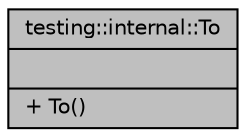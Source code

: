 digraph "testing::internal::To"
{
  edge [fontname="Helvetica",fontsize="10",labelfontname="Helvetica",labelfontsize="10"];
  node [fontname="Helvetica",fontsize="10",shape=record];
  Node1 [label="{testing::internal::To\n||+ To()\l}",height=0.2,width=0.4,color="black", fillcolor="grey75", style="filled", fontcolor="black"];
}
